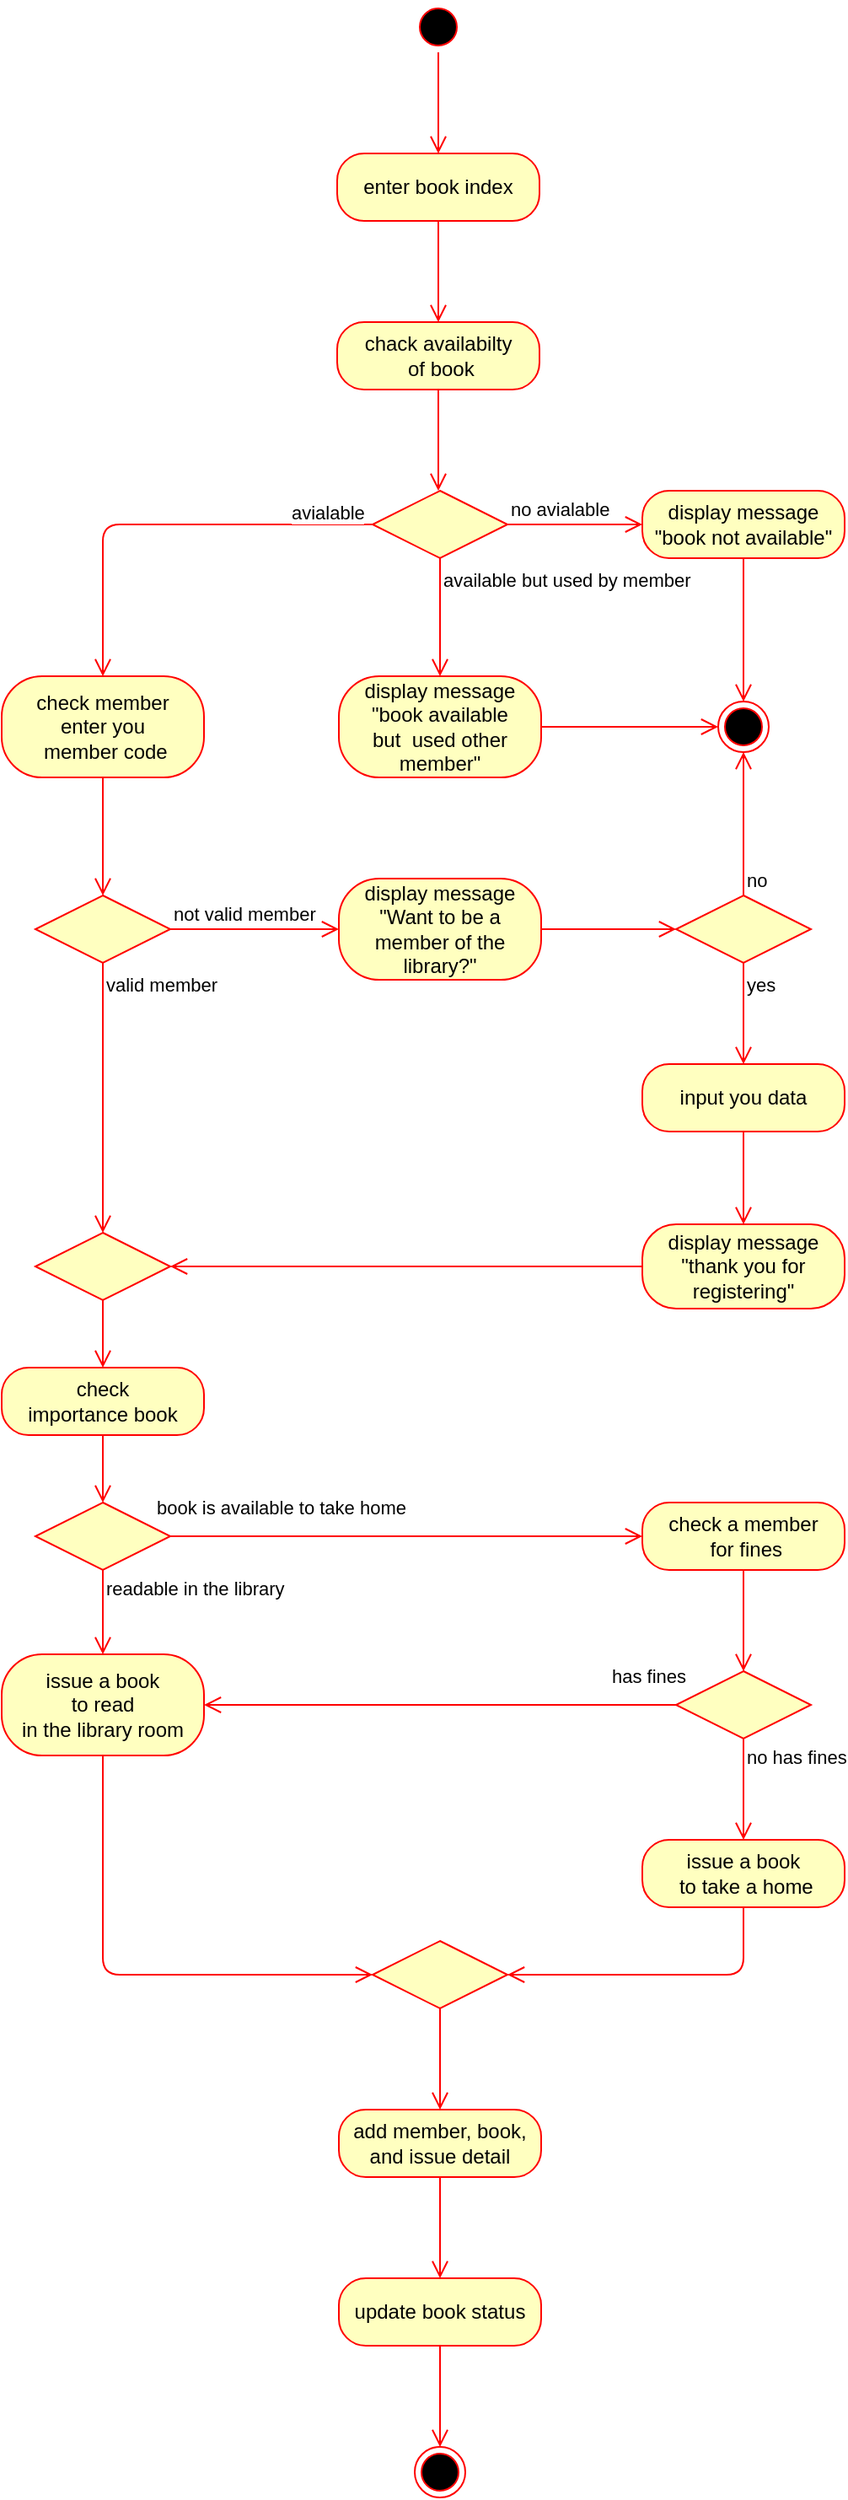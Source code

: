 <mxfile version="13.0.3" type="device"><diagram id="uCaZiFelW69fjCkqSqh9" name="Страница 1"><mxGraphModel dx="1108" dy="575" grid="1" gridSize="10" guides="1" tooltips="1" connect="1" arrows="1" fold="1" page="1" pageScale="1" pageWidth="827" pageHeight="1169" math="0" shadow="0"><root><mxCell id="0"/><mxCell id="1" parent="0"/><mxCell id="IPw2qXHRbERksj8BN-dy-3" value="" style="ellipse;html=1;shape=startState;fillColor=#000000;strokeColor=#ff0000;" vertex="1" parent="1"><mxGeometry x="384" y="10" width="30" height="30" as="geometry"/></mxCell><mxCell id="IPw2qXHRbERksj8BN-dy-4" value="" style="edgeStyle=orthogonalEdgeStyle;html=1;verticalAlign=bottom;endArrow=open;endSize=8;strokeColor=#ff0000;" edge="1" source="IPw2qXHRbERksj8BN-dy-3" parent="1"><mxGeometry relative="1" as="geometry"><mxPoint x="399" y="100" as="targetPoint"/></mxGeometry></mxCell><mxCell id="IPw2qXHRbERksj8BN-dy-5" value="enter book index" style="rounded=1;whiteSpace=wrap;html=1;arcSize=40;fontColor=#000000;fillColor=#ffffc0;strokeColor=#ff0000;" vertex="1" parent="1"><mxGeometry x="339" y="100" width="120" height="40" as="geometry"/></mxCell><mxCell id="IPw2qXHRbERksj8BN-dy-6" value="" style="edgeStyle=orthogonalEdgeStyle;html=1;verticalAlign=bottom;endArrow=open;endSize=8;strokeColor=#ff0000;" edge="1" source="IPw2qXHRbERksj8BN-dy-5" parent="1"><mxGeometry relative="1" as="geometry"><mxPoint x="399" y="200" as="targetPoint"/></mxGeometry></mxCell><mxCell id="IPw2qXHRbERksj8BN-dy-7" value="chack availabilty&lt;br&gt;&amp;nbsp;of book" style="rounded=1;whiteSpace=wrap;html=1;arcSize=40;fontColor=#000000;fillColor=#ffffc0;strokeColor=#ff0000;" vertex="1" parent="1"><mxGeometry x="339" y="200" width="120" height="40" as="geometry"/></mxCell><mxCell id="IPw2qXHRbERksj8BN-dy-8" value="" style="edgeStyle=orthogonalEdgeStyle;html=1;verticalAlign=bottom;endArrow=open;endSize=8;strokeColor=#ff0000;" edge="1" source="IPw2qXHRbERksj8BN-dy-7" parent="1"><mxGeometry relative="1" as="geometry"><mxPoint x="399" y="300" as="targetPoint"/></mxGeometry></mxCell><mxCell id="IPw2qXHRbERksj8BN-dy-9" value="" style="rhombus;whiteSpace=wrap;html=1;fillColor=#ffffc0;strokeColor=#ff0000;" vertex="1" parent="1"><mxGeometry x="360" y="300" width="80" height="40" as="geometry"/></mxCell><mxCell id="IPw2qXHRbERksj8BN-dy-10" value="no avialable" style="edgeStyle=orthogonalEdgeStyle;html=1;align=left;verticalAlign=bottom;endArrow=open;endSize=8;strokeColor=#ff0000;entryX=0;entryY=0.5;entryDx=0;entryDy=0;" edge="1" source="IPw2qXHRbERksj8BN-dy-9" parent="1" target="IPw2qXHRbERksj8BN-dy-12"><mxGeometry x="-1" relative="1" as="geometry"><mxPoint x="540" y="320" as="targetPoint"/><mxPoint as="offset"/></mxGeometry></mxCell><mxCell id="IPw2qXHRbERksj8BN-dy-11" value="available but used by member" style="edgeStyle=orthogonalEdgeStyle;html=1;align=left;verticalAlign=top;endArrow=open;endSize=8;strokeColor=#ff0000;entryX=0.5;entryY=0;entryDx=0;entryDy=0;" edge="1" source="IPw2qXHRbERksj8BN-dy-9" parent="1" target="IPw2qXHRbERksj8BN-dy-14"><mxGeometry x="-1" relative="1" as="geometry"><mxPoint x="400" y="400" as="targetPoint"/></mxGeometry></mxCell><mxCell id="IPw2qXHRbERksj8BN-dy-12" value="display message&lt;br&gt;&quot;book not available&quot;" style="rounded=1;whiteSpace=wrap;html=1;arcSize=40;fontColor=#000000;fillColor=#ffffc0;strokeColor=#ff0000;" vertex="1" parent="1"><mxGeometry x="520" y="300" width="120" height="40" as="geometry"/></mxCell><mxCell id="IPw2qXHRbERksj8BN-dy-13" value="" style="edgeStyle=orthogonalEdgeStyle;html=1;verticalAlign=bottom;endArrow=open;endSize=8;strokeColor=#ff0000;entryX=0.5;entryY=0;entryDx=0;entryDy=0;" edge="1" source="IPw2qXHRbERksj8BN-dy-12" parent="1" target="IPw2qXHRbERksj8BN-dy-16"><mxGeometry relative="1" as="geometry"><mxPoint x="580" y="400" as="targetPoint"/></mxGeometry></mxCell><mxCell id="IPw2qXHRbERksj8BN-dy-14" value="display message&lt;br&gt;&quot;book available&lt;br&gt;but&amp;nbsp; used other member&quot;" style="rounded=1;whiteSpace=wrap;html=1;arcSize=40;fontColor=#000000;fillColor=#ffffc0;strokeColor=#ff0000;" vertex="1" parent="1"><mxGeometry x="340" y="410" width="120" height="60" as="geometry"/></mxCell><mxCell id="IPw2qXHRbERksj8BN-dy-15" value="" style="edgeStyle=orthogonalEdgeStyle;html=1;verticalAlign=bottom;endArrow=open;endSize=8;strokeColor=#ff0000;exitX=1;exitY=0.5;exitDx=0;exitDy=0;entryX=0;entryY=0.5;entryDx=0;entryDy=0;" edge="1" source="IPw2qXHRbERksj8BN-dy-14" parent="1" target="IPw2qXHRbERksj8BN-dy-16"><mxGeometry relative="1" as="geometry"><mxPoint x="560" y="440" as="targetPoint"/></mxGeometry></mxCell><mxCell id="IPw2qXHRbERksj8BN-dy-16" value="" style="ellipse;html=1;shape=endState;fillColor=#000000;strokeColor=#ff0000;" vertex="1" parent="1"><mxGeometry x="565" y="425" width="30" height="30" as="geometry"/></mxCell><mxCell id="IPw2qXHRbERksj8BN-dy-21" value="avialable" style="edgeStyle=orthogonalEdgeStyle;html=1;align=left;verticalAlign=top;endArrow=open;endSize=8;strokeColor=#ff0000;exitX=0;exitY=0.5;exitDx=0;exitDy=0;entryX=0.5;entryY=0;entryDx=0;entryDy=0;" edge="1" source="IPw2qXHRbERksj8BN-dy-9" parent="1" target="IPw2qXHRbERksj8BN-dy-22"><mxGeometry x="-0.6" y="-20" relative="1" as="geometry"><mxPoint x="120" y="440" as="targetPoint"/><mxPoint as="offset"/></mxGeometry></mxCell><mxCell id="IPw2qXHRbERksj8BN-dy-22" value="check member&lt;br&gt;enter you&lt;br&gt;&amp;nbsp;member code" style="rounded=1;whiteSpace=wrap;html=1;arcSize=40;fontColor=#000000;fillColor=#ffffc0;strokeColor=#ff0000;" vertex="1" parent="1"><mxGeometry x="140" y="410" width="120" height="60" as="geometry"/></mxCell><mxCell id="IPw2qXHRbERksj8BN-dy-23" value="" style="edgeStyle=orthogonalEdgeStyle;html=1;verticalAlign=bottom;endArrow=open;endSize=8;strokeColor=#ff0000;entryX=0.5;entryY=0;entryDx=0;entryDy=0;exitX=0.5;exitY=1;exitDx=0;exitDy=0;" edge="1" source="IPw2qXHRbERksj8BN-dy-22" parent="1" target="IPw2qXHRbERksj8BN-dy-24"><mxGeometry relative="1" as="geometry"><mxPoint x="120" y="540" as="targetPoint"/><mxPoint x="199" y="470" as="sourcePoint"/></mxGeometry></mxCell><mxCell id="IPw2qXHRbERksj8BN-dy-24" value="" style="rhombus;whiteSpace=wrap;html=1;fillColor=#ffffc0;strokeColor=#ff0000;" vertex="1" parent="1"><mxGeometry x="160" y="540" width="80" height="40" as="geometry"/></mxCell><mxCell id="IPw2qXHRbERksj8BN-dy-25" value="not valid member" style="edgeStyle=orthogonalEdgeStyle;html=1;align=left;verticalAlign=bottom;endArrow=open;endSize=8;strokeColor=#ff0000;" edge="1" source="IPw2qXHRbERksj8BN-dy-24" parent="1"><mxGeometry x="-1" relative="1" as="geometry"><mxPoint x="340" y="560" as="targetPoint"/></mxGeometry></mxCell><mxCell id="IPw2qXHRbERksj8BN-dy-26" value="valid member" style="edgeStyle=orthogonalEdgeStyle;html=1;align=left;verticalAlign=top;endArrow=open;endSize=8;strokeColor=#ff0000;entryX=0.5;entryY=0;entryDx=0;entryDy=0;exitX=0.5;exitY=1;exitDx=0;exitDy=0;" edge="1" source="IPw2qXHRbERksj8BN-dy-24" parent="1" target="IPw2qXHRbERksj8BN-dy-34"><mxGeometry x="-1" relative="1" as="geometry"><mxPoint x="140" y="760" as="targetPoint"/></mxGeometry></mxCell><mxCell id="IPw2qXHRbERksj8BN-dy-27" value="display message&lt;br&gt;&quot;Want to be a member of the library?&quot;" style="rounded=1;whiteSpace=wrap;html=1;arcSize=40;fontColor=#000000;fillColor=#ffffc0;strokeColor=#ff0000;" vertex="1" parent="1"><mxGeometry x="340" y="530" width="120" height="60" as="geometry"/></mxCell><mxCell id="IPw2qXHRbERksj8BN-dy-28" value="" style="edgeStyle=orthogonalEdgeStyle;html=1;verticalAlign=bottom;endArrow=open;endSize=8;strokeColor=#ff0000;exitX=1;exitY=0.5;exitDx=0;exitDy=0;" edge="1" source="IPw2qXHRbERksj8BN-dy-27" parent="1" target="IPw2qXHRbERksj8BN-dy-29"><mxGeometry relative="1" as="geometry"><mxPoint x="400" y="630" as="targetPoint"/></mxGeometry></mxCell><mxCell id="IPw2qXHRbERksj8BN-dy-29" value="" style="rhombus;whiteSpace=wrap;html=1;fillColor=#ffffc0;strokeColor=#ff0000;" vertex="1" parent="1"><mxGeometry x="540" y="540" width="80" height="40" as="geometry"/></mxCell><mxCell id="IPw2qXHRbERksj8BN-dy-30" value="no" style="edgeStyle=orthogonalEdgeStyle;html=1;align=left;verticalAlign=bottom;endArrow=open;endSize=8;strokeColor=#ff0000;entryX=0.5;entryY=1;entryDx=0;entryDy=0;exitX=0.5;exitY=0;exitDx=0;exitDy=0;" edge="1" source="IPw2qXHRbERksj8BN-dy-29" parent="1" target="IPw2qXHRbERksj8BN-dy-16"><mxGeometry x="-1" relative="1" as="geometry"><mxPoint x="610" y="560" as="targetPoint"/></mxGeometry></mxCell><mxCell id="IPw2qXHRbERksj8BN-dy-31" value="yes" style="edgeStyle=orthogonalEdgeStyle;html=1;align=left;verticalAlign=top;endArrow=open;endSize=8;strokeColor=#ff0000;exitX=0.5;exitY=1;exitDx=0;exitDy=0;entryX=0.5;entryY=0;entryDx=0;entryDy=0;" edge="1" source="IPw2qXHRbERksj8BN-dy-29" parent="1" target="IPw2qXHRbERksj8BN-dy-32"><mxGeometry x="-1" relative="1" as="geometry"><mxPoint x="660" y="720" as="targetPoint"/></mxGeometry></mxCell><mxCell id="IPw2qXHRbERksj8BN-dy-32" value="input you data" style="rounded=1;whiteSpace=wrap;html=1;arcSize=40;fontColor=#000000;fillColor=#ffffc0;strokeColor=#ff0000;" vertex="1" parent="1"><mxGeometry x="520" y="640" width="120" height="40" as="geometry"/></mxCell><mxCell id="IPw2qXHRbERksj8BN-dy-33" value="" style="edgeStyle=orthogonalEdgeStyle;html=1;verticalAlign=bottom;endArrow=open;endSize=8;strokeColor=#ff0000;entryX=0.5;entryY=0;entryDx=0;entryDy=0;" edge="1" source="IPw2qXHRbERksj8BN-dy-32" parent="1" target="IPw2qXHRbERksj8BN-dy-37"><mxGeometry relative="1" as="geometry"><mxPoint x="580" y="740" as="targetPoint"/></mxGeometry></mxCell><mxCell id="IPw2qXHRbERksj8BN-dy-34" value="" style="rhombus;whiteSpace=wrap;html=1;fillColor=#ffffc0;strokeColor=#ff0000;" vertex="1" parent="1"><mxGeometry x="160" y="740" width="80" height="40" as="geometry"/></mxCell><mxCell id="IPw2qXHRbERksj8BN-dy-36" value="" style="edgeStyle=orthogonalEdgeStyle;html=1;align=left;verticalAlign=top;endArrow=open;endSize=8;strokeColor=#ff0000;entryX=0.5;entryY=0;entryDx=0;entryDy=0;exitX=0.5;exitY=1;exitDx=0;exitDy=0;" edge="1" source="IPw2qXHRbERksj8BN-dy-34" parent="1" target="IPw2qXHRbERksj8BN-dy-39"><mxGeometry x="-1" relative="1" as="geometry"><mxPoint x="320" y="950" as="targetPoint"/></mxGeometry></mxCell><mxCell id="IPw2qXHRbERksj8BN-dy-37" value="display message&lt;br&gt;&quot;thank you for registering&quot;" style="rounded=1;whiteSpace=wrap;html=1;arcSize=40;fontColor=#000000;fillColor=#ffffc0;strokeColor=#ff0000;" vertex="1" parent="1"><mxGeometry x="520" y="735" width="120" height="50" as="geometry"/></mxCell><mxCell id="IPw2qXHRbERksj8BN-dy-38" value="" style="edgeStyle=orthogonalEdgeStyle;html=1;verticalAlign=bottom;endArrow=open;endSize=8;strokeColor=#ff0000;entryX=1;entryY=0.5;entryDx=0;entryDy=0;exitX=0;exitY=0.5;exitDx=0;exitDy=0;" edge="1" source="IPw2qXHRbERksj8BN-dy-37" parent="1" target="IPw2qXHRbERksj8BN-dy-34"><mxGeometry relative="1" as="geometry"><mxPoint x="510" y="890" as="targetPoint"/><Array as="points"><mxPoint x="480" y="760"/><mxPoint x="480" y="760"/></Array></mxGeometry></mxCell><mxCell id="IPw2qXHRbERksj8BN-dy-39" value="check &lt;br&gt;importance book" style="rounded=1;whiteSpace=wrap;html=1;arcSize=40;fontColor=#000000;fillColor=#ffffc0;strokeColor=#ff0000;" vertex="1" parent="1"><mxGeometry x="140" y="820" width="120" height="40" as="geometry"/></mxCell><mxCell id="IPw2qXHRbERksj8BN-dy-40" value="" style="edgeStyle=orthogonalEdgeStyle;html=1;verticalAlign=bottom;endArrow=open;endSize=8;strokeColor=#ff0000;exitX=0.5;exitY=1;exitDx=0;exitDy=0;entryX=0.5;entryY=0;entryDx=0;entryDy=0;" edge="1" source="IPw2qXHRbERksj8BN-dy-39" parent="1" target="IPw2qXHRbERksj8BN-dy-41"><mxGeometry relative="1" as="geometry"><mxPoint x="320" y="1050" as="targetPoint"/></mxGeometry></mxCell><mxCell id="IPw2qXHRbERksj8BN-dy-41" value="" style="rhombus;whiteSpace=wrap;html=1;fillColor=#ffffc0;strokeColor=#ff0000;" vertex="1" parent="1"><mxGeometry x="160" y="900" width="80" height="40" as="geometry"/></mxCell><mxCell id="IPw2qXHRbERksj8BN-dy-42" value="readable in the library" style="edgeStyle=orthogonalEdgeStyle;html=1;align=left;verticalAlign=bottom;endArrow=open;endSize=8;strokeColor=#ff0000;entryX=0.5;entryY=0;entryDx=0;entryDy=0;exitX=0.5;exitY=1;exitDx=0;exitDy=0;" edge="1" source="IPw2qXHRbERksj8BN-dy-41" parent="1" target="IPw2qXHRbERksj8BN-dy-44"><mxGeometry x="-0.2" relative="1" as="geometry"><mxPoint x="130" y="1080" as="targetPoint"/><mxPoint x="200" y="960" as="sourcePoint"/><mxPoint as="offset"/></mxGeometry></mxCell><mxCell id="IPw2qXHRbERksj8BN-dy-43" value="book is available&amp;nbsp;to take home" style="edgeStyle=orthogonalEdgeStyle;html=1;align=left;verticalAlign=top;endArrow=open;endSize=8;strokeColor=#ff0000;exitX=1;exitY=0.5;exitDx=0;exitDy=0;entryX=0;entryY=0.5;entryDx=0;entryDy=0;" edge="1" source="IPw2qXHRbERksj8BN-dy-41" parent="1" target="IPw2qXHRbERksj8BN-dy-50"><mxGeometry x="-1" y="32" relative="1" as="geometry"><mxPoint x="510" y="1200" as="targetPoint"/><mxPoint x="670" y="1070" as="sourcePoint"/><mxPoint x="-10" y="2" as="offset"/></mxGeometry></mxCell><mxCell id="IPw2qXHRbERksj8BN-dy-44" value="issue a book &lt;br&gt;to read &lt;br&gt;in the library room" style="rounded=1;whiteSpace=wrap;html=1;arcSize=40;fontColor=#000000;fillColor=#ffffc0;strokeColor=#ff0000;" vertex="1" parent="1"><mxGeometry x="140" y="990" width="120" height="60" as="geometry"/></mxCell><mxCell id="IPw2qXHRbERksj8BN-dy-45" value="" style="edgeStyle=orthogonalEdgeStyle;html=1;verticalAlign=bottom;endArrow=open;endSize=8;strokeColor=#ff0000;entryX=0;entryY=0.5;entryDx=0;entryDy=0;exitX=0.5;exitY=1;exitDx=0;exitDy=0;" edge="1" source="IPw2qXHRbERksj8BN-dy-44" parent="1" target="IPw2qXHRbERksj8BN-dy-58"><mxGeometry relative="1" as="geometry"><mxPoint x="190" y="1279" as="targetPoint"/><Array as="points"><mxPoint x="200" y="1180"/></Array></mxGeometry></mxCell><mxCell id="IPw2qXHRbERksj8BN-dy-46" value="add member, book, and issue detail" style="rounded=1;whiteSpace=wrap;html=1;arcSize=40;fontColor=#000000;fillColor=#ffffc0;strokeColor=#ff0000;" vertex="1" parent="1"><mxGeometry x="340" y="1260" width="120" height="40" as="geometry"/></mxCell><mxCell id="IPw2qXHRbERksj8BN-dy-47" value="" style="edgeStyle=orthogonalEdgeStyle;html=1;verticalAlign=bottom;endArrow=open;endSize=8;strokeColor=#ff0000;entryX=0.5;entryY=0;entryDx=0;entryDy=0;" edge="1" source="IPw2qXHRbERksj8BN-dy-46" parent="1" target="IPw2qXHRbERksj8BN-dy-48"><mxGeometry relative="1" as="geometry"><mxPoint x="400" y="1380" as="targetPoint"/></mxGeometry></mxCell><mxCell id="IPw2qXHRbERksj8BN-dy-48" value="update book status" style="rounded=1;whiteSpace=wrap;html=1;arcSize=40;fontColor=#000000;fillColor=#ffffc0;strokeColor=#ff0000;" vertex="1" parent="1"><mxGeometry x="340" y="1360" width="120" height="40" as="geometry"/></mxCell><mxCell id="IPw2qXHRbERksj8BN-dy-49" value="" style="edgeStyle=orthogonalEdgeStyle;html=1;verticalAlign=bottom;endArrow=open;endSize=8;strokeColor=#ff0000;" edge="1" source="IPw2qXHRbERksj8BN-dy-48" parent="1"><mxGeometry relative="1" as="geometry"><mxPoint x="400" y="1460" as="targetPoint"/></mxGeometry></mxCell><mxCell id="IPw2qXHRbERksj8BN-dy-50" value="check a member&lt;br&gt;&amp;nbsp;for fines" style="rounded=1;whiteSpace=wrap;html=1;arcSize=40;fontColor=#000000;fillColor=#ffffc0;strokeColor=#ff0000;" vertex="1" parent="1"><mxGeometry x="520" y="900" width="120" height="40" as="geometry"/></mxCell><mxCell id="IPw2qXHRbERksj8BN-dy-51" value="" style="edgeStyle=orthogonalEdgeStyle;html=1;verticalAlign=bottom;endArrow=open;endSize=8;strokeColor=#ff0000;exitX=0.5;exitY=1;exitDx=0;exitDy=0;entryX=0.5;entryY=0;entryDx=0;entryDy=0;" edge="1" source="IPw2qXHRbERksj8BN-dy-50" parent="1" target="IPw2qXHRbERksj8BN-dy-52"><mxGeometry relative="1" as="geometry"><mxPoint x="510" y="1300" as="targetPoint"/></mxGeometry></mxCell><mxCell id="IPw2qXHRbERksj8BN-dy-52" value="" style="rhombus;whiteSpace=wrap;html=1;fillColor=#ffffc0;strokeColor=#ff0000;" vertex="1" parent="1"><mxGeometry x="540" y="1000" width="80" height="40" as="geometry"/></mxCell><mxCell id="IPw2qXHRbERksj8BN-dy-53" value="no has fines" style="edgeStyle=orthogonalEdgeStyle;html=1;align=left;verticalAlign=bottom;endArrow=open;endSize=8;strokeColor=#ff0000;exitX=0.5;exitY=1;exitDx=0;exitDy=0;entryX=0.5;entryY=0;entryDx=0;entryDy=0;" edge="1" source="IPw2qXHRbERksj8BN-dy-52" parent="1" target="IPw2qXHRbERksj8BN-dy-56"><mxGeometry x="-0.333" relative="1" as="geometry"><mxPoint x="650" y="1320" as="targetPoint"/><mxPoint as="offset"/></mxGeometry></mxCell><mxCell id="IPw2qXHRbERksj8BN-dy-54" value="has fines" style="edgeStyle=orthogonalEdgeStyle;html=1;align=left;verticalAlign=top;endArrow=open;endSize=8;strokeColor=#ff0000;exitX=0;exitY=0.5;exitDx=0;exitDy=0;entryX=1;entryY=0.5;entryDx=0;entryDy=0;" edge="1" source="IPw2qXHRbERksj8BN-dy-52" parent="1" target="IPw2qXHRbERksj8BN-dy-44"><mxGeometry x="-0.714" y="-30" relative="1" as="geometry"><mxPoint x="510" y="1400" as="targetPoint"/><mxPoint as="offset"/></mxGeometry></mxCell><mxCell id="IPw2qXHRbERksj8BN-dy-55" value="" style="ellipse;html=1;shape=endState;fillColor=#000000;strokeColor=#ff0000;" vertex="1" parent="1"><mxGeometry x="385" y="1460" width="30" height="30" as="geometry"/></mxCell><mxCell id="IPw2qXHRbERksj8BN-dy-56" value="issue a book&lt;br&gt;&amp;nbsp;to take a home" style="rounded=1;whiteSpace=wrap;html=1;arcSize=40;fontColor=#000000;fillColor=#ffffc0;strokeColor=#ff0000;" vertex="1" parent="1"><mxGeometry x="520" y="1100" width="120" height="40" as="geometry"/></mxCell><mxCell id="IPw2qXHRbERksj8BN-dy-57" value="" style="edgeStyle=orthogonalEdgeStyle;html=1;verticalAlign=bottom;endArrow=open;endSize=8;strokeColor=#ff0000;entryX=1;entryY=0.5;entryDx=0;entryDy=0;exitX=0.5;exitY=1;exitDx=0;exitDy=0;" edge="1" source="IPw2qXHRbERksj8BN-dy-56" parent="1" target="IPw2qXHRbERksj8BN-dy-58"><mxGeometry relative="1" as="geometry"><mxPoint x="710" y="1400" as="targetPoint"/><Array as="points"><mxPoint x="580" y="1180"/></Array></mxGeometry></mxCell><mxCell id="IPw2qXHRbERksj8BN-dy-58" value="" style="rhombus;whiteSpace=wrap;html=1;fillColor=#ffffc0;strokeColor=#ff0000;" vertex="1" parent="1"><mxGeometry x="360" y="1160" width="80" height="40" as="geometry"/></mxCell><mxCell id="IPw2qXHRbERksj8BN-dy-60" value="" style="edgeStyle=orthogonalEdgeStyle;html=1;align=left;verticalAlign=top;endArrow=open;endSize=8;strokeColor=#ff0000;entryX=0.5;entryY=0;entryDx=0;entryDy=0;" edge="1" source="IPw2qXHRbERksj8BN-dy-58" parent="1" target="IPw2qXHRbERksj8BN-dy-46"><mxGeometry x="-1" relative="1" as="geometry"><mxPoint x="296" y="1230" as="targetPoint"/></mxGeometry></mxCell></root></mxGraphModel></diagram></mxfile>